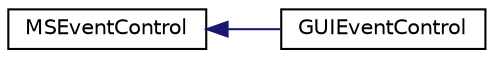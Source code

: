 digraph "Graphical Class Hierarchy"
{
  edge [fontname="Helvetica",fontsize="10",labelfontname="Helvetica",labelfontsize="10"];
  node [fontname="Helvetica",fontsize="10",shape=record];
  rankdir="LR";
  Node0 [label="MSEventControl",height=0.2,width=0.4,color="black", fillcolor="white", style="filled",URL="$d1/dd4/class_m_s_event_control.html",tooltip="Stores time-dependant events and executes them at the proper time. "];
  Node0 -> Node1 [dir="back",color="midnightblue",fontsize="10",style="solid",fontname="Helvetica"];
  Node1 [label="GUIEventControl",height=0.2,width=0.4,color="black", fillcolor="white", style="filled",URL="$df/d73/class_g_u_i_event_control.html",tooltip="Stores time-dependant events and executes them at the proper time (guisim) "];
}
